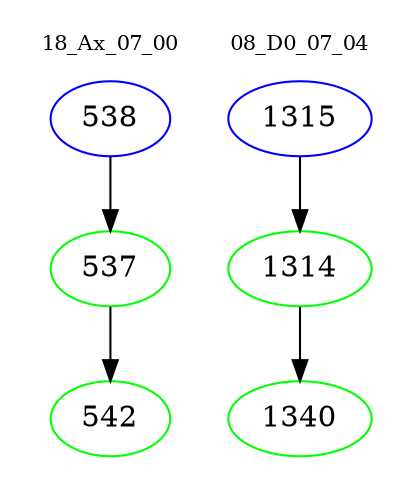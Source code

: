 digraph{
subgraph cluster_0 {
color = white
label = "18_Ax_07_00";
fontsize=10;
T0_538 [label="538", color="blue"]
T0_538 -> T0_537 [color="black"]
T0_537 [label="537", color="green"]
T0_537 -> T0_542 [color="black"]
T0_542 [label="542", color="green"]
}
subgraph cluster_1 {
color = white
label = "08_D0_07_04";
fontsize=10;
T1_1315 [label="1315", color="blue"]
T1_1315 -> T1_1314 [color="black"]
T1_1314 [label="1314", color="green"]
T1_1314 -> T1_1340 [color="black"]
T1_1340 [label="1340", color="green"]
}
}
